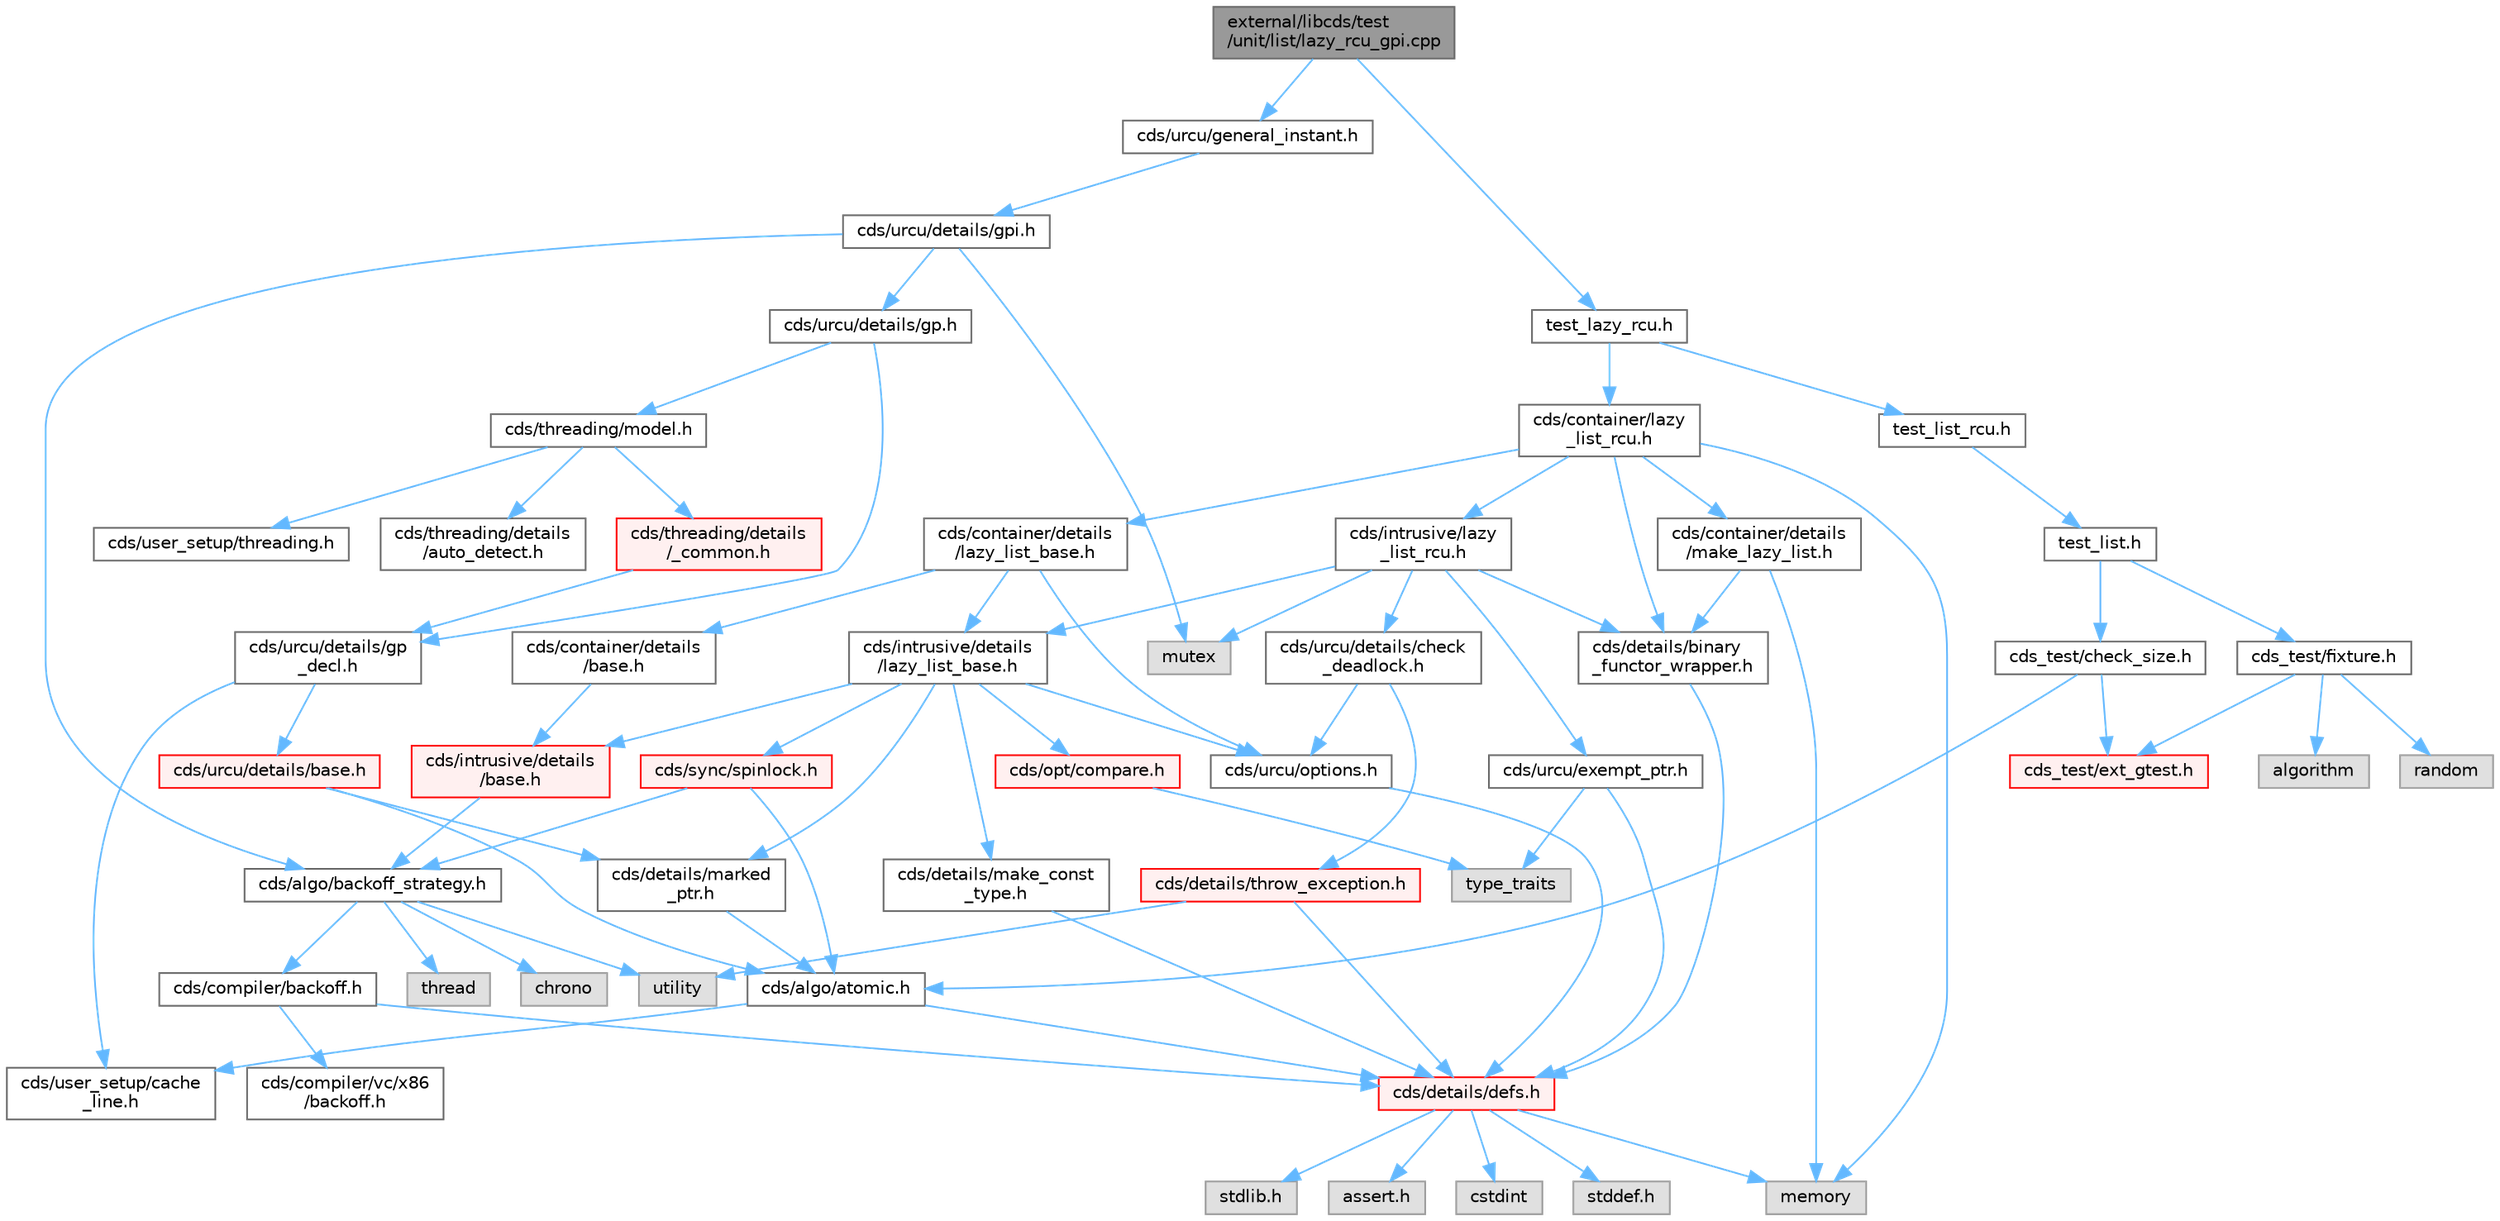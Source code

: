 digraph "external/libcds/test/unit/list/lazy_rcu_gpi.cpp"
{
 // LATEX_PDF_SIZE
  bgcolor="transparent";
  edge [fontname=Helvetica,fontsize=10,labelfontname=Helvetica,labelfontsize=10];
  node [fontname=Helvetica,fontsize=10,shape=box,height=0.2,width=0.4];
  Node1 [id="Node000001",label="external/libcds/test\l/unit/list/lazy_rcu_gpi.cpp",height=0.2,width=0.4,color="gray40", fillcolor="grey60", style="filled", fontcolor="black",tooltip=" "];
  Node1 -> Node2 [id="edge1_Node000001_Node000002",color="steelblue1",style="solid",tooltip=" "];
  Node2 [id="Node000002",label="cds/urcu/general_instant.h",height=0.2,width=0.4,color="grey40", fillcolor="white", style="filled",URL="$general__instant_8h.html",tooltip=" "];
  Node2 -> Node3 [id="edge2_Node000002_Node000003",color="steelblue1",style="solid",tooltip=" "];
  Node3 [id="Node000003",label="cds/urcu/details/gpi.h",height=0.2,width=0.4,color="grey40", fillcolor="white", style="filled",URL="$gpi_8h.html",tooltip=" "];
  Node3 -> Node4 [id="edge3_Node000003_Node000004",color="steelblue1",style="solid",tooltip=" "];
  Node4 [id="Node000004",label="mutex",height=0.2,width=0.4,color="grey60", fillcolor="#E0E0E0", style="filled",tooltip=" "];
  Node3 -> Node5 [id="edge4_Node000003_Node000005",color="steelblue1",style="solid",tooltip=" "];
  Node5 [id="Node000005",label="cds/urcu/details/gp.h",height=0.2,width=0.4,color="grey40", fillcolor="white", style="filled",URL="$gp_8h.html",tooltip=" "];
  Node5 -> Node6 [id="edge5_Node000005_Node000006",color="steelblue1",style="solid",tooltip=" "];
  Node6 [id="Node000006",label="cds/urcu/details/gp\l_decl.h",height=0.2,width=0.4,color="grey40", fillcolor="white", style="filled",URL="$gp__decl_8h.html",tooltip=" "];
  Node6 -> Node7 [id="edge6_Node000006_Node000007",color="steelblue1",style="solid",tooltip=" "];
  Node7 [id="Node000007",label="cds/urcu/details/base.h",height=0.2,width=0.4,color="red", fillcolor="#FFF0F0", style="filled",URL="$external_2libcds_2cds_2urcu_2details_2base_8h.html",tooltip=" "];
  Node7 -> Node8 [id="edge7_Node000007_Node000008",color="steelblue1",style="solid",tooltip=" "];
  Node8 [id="Node000008",label="cds/algo/atomic.h",height=0.2,width=0.4,color="grey40", fillcolor="white", style="filled",URL="$external_2libcds_2cds_2algo_2atomic_8h.html",tooltip=" "];
  Node8 -> Node9 [id="edge8_Node000008_Node000009",color="steelblue1",style="solid",tooltip=" "];
  Node9 [id="Node000009",label="cds/details/defs.h",height=0.2,width=0.4,color="red", fillcolor="#FFF0F0", style="filled",URL="$details_2defs_8h.html",tooltip=" "];
  Node9 -> Node10 [id="edge9_Node000009_Node000010",color="steelblue1",style="solid",tooltip=" "];
  Node10 [id="Node000010",label="stddef.h",height=0.2,width=0.4,color="grey60", fillcolor="#E0E0E0", style="filled",tooltip=" "];
  Node9 -> Node11 [id="edge10_Node000009_Node000011",color="steelblue1",style="solid",tooltip=" "];
  Node11 [id="Node000011",label="stdlib.h",height=0.2,width=0.4,color="grey60", fillcolor="#E0E0E0", style="filled",tooltip=" "];
  Node9 -> Node12 [id="edge11_Node000009_Node000012",color="steelblue1",style="solid",tooltip=" "];
  Node12 [id="Node000012",label="assert.h",height=0.2,width=0.4,color="grey60", fillcolor="#E0E0E0", style="filled",tooltip=" "];
  Node9 -> Node13 [id="edge12_Node000009_Node000013",color="steelblue1",style="solid",tooltip=" "];
  Node13 [id="Node000013",label="cstdint",height=0.2,width=0.4,color="grey60", fillcolor="#E0E0E0", style="filled",tooltip=" "];
  Node9 -> Node17 [id="edge13_Node000009_Node000017",color="steelblue1",style="solid",tooltip=" "];
  Node17 [id="Node000017",label="memory",height=0.2,width=0.4,color="grey60", fillcolor="#E0E0E0", style="filled",tooltip=" "];
  Node8 -> Node22 [id="edge14_Node000008_Node000022",color="steelblue1",style="solid",tooltip=" "];
  Node22 [id="Node000022",label="cds/user_setup/cache\l_line.h",height=0.2,width=0.4,color="grey40", fillcolor="white", style="filled",URL="$cache__line_8h.html",tooltip="Cache-line size definition"];
  Node7 -> Node45 [id="edge15_Node000007_Node000045",color="steelblue1",style="solid",tooltip=" "];
  Node45 [id="Node000045",label="cds/details/marked\l_ptr.h",height=0.2,width=0.4,color="grey40", fillcolor="white", style="filled",URL="$marked__ptr_8h.html",tooltip=" "];
  Node45 -> Node8 [id="edge16_Node000045_Node000008",color="steelblue1",style="solid",tooltip=" "];
  Node6 -> Node22 [id="edge17_Node000006_Node000022",color="steelblue1",style="solid",tooltip=" "];
  Node5 -> Node46 [id="edge18_Node000005_Node000046",color="steelblue1",style="solid",tooltip=" "];
  Node46 [id="Node000046",label="cds/threading/model.h",height=0.2,width=0.4,color="grey40", fillcolor="white", style="filled",URL="$model_8h.html",tooltip=" "];
  Node46 -> Node47 [id="edge19_Node000046_Node000047",color="steelblue1",style="solid",tooltip=" "];
  Node47 [id="Node000047",label="cds/threading/details\l/_common.h",height=0.2,width=0.4,color="red", fillcolor="#FFF0F0", style="filled",URL="$__common_8h.html",tooltip=" "];
  Node47 -> Node6 [id="edge20_Node000047_Node000006",color="steelblue1",style="solid",tooltip=" "];
  Node46 -> Node51 [id="edge21_Node000046_Node000051",color="steelblue1",style="solid",tooltip=" "];
  Node51 [id="Node000051",label="cds/user_setup/threading.h",height=0.2,width=0.4,color="grey40", fillcolor="white", style="filled",URL="$external_2libcds_2cds_2user__setup_2threading_8h.html",tooltip=" "];
  Node46 -> Node52 [id="edge22_Node000046_Node000052",color="steelblue1",style="solid",tooltip=" "];
  Node52 [id="Node000052",label="cds/threading/details\l/auto_detect.h",height=0.2,width=0.4,color="grey40", fillcolor="white", style="filled",URL="$auto__detect_8h.html",tooltip=" "];
  Node3 -> Node53 [id="edge23_Node000003_Node000053",color="steelblue1",style="solid",tooltip=" "];
  Node53 [id="Node000053",label="cds/algo/backoff_strategy.h",height=0.2,width=0.4,color="grey40", fillcolor="white", style="filled",URL="$backoff__strategy_8h.html",tooltip=" "];
  Node53 -> Node41 [id="edge24_Node000053_Node000041",color="steelblue1",style="solid",tooltip=" "];
  Node41 [id="Node000041",label="utility",height=0.2,width=0.4,color="grey60", fillcolor="#E0E0E0", style="filled",tooltip=" "];
  Node53 -> Node36 [id="edge25_Node000053_Node000036",color="steelblue1",style="solid",tooltip=" "];
  Node36 [id="Node000036",label="thread",height=0.2,width=0.4,color="grey60", fillcolor="#E0E0E0", style="filled",tooltip=" "];
  Node53 -> Node54 [id="edge26_Node000053_Node000054",color="steelblue1",style="solid",tooltip=" "];
  Node54 [id="Node000054",label="chrono",height=0.2,width=0.4,color="grey60", fillcolor="#E0E0E0", style="filled",tooltip=" "];
  Node53 -> Node55 [id="edge27_Node000053_Node000055",color="steelblue1",style="solid",tooltip=" "];
  Node55 [id="Node000055",label="cds/compiler/backoff.h",height=0.2,width=0.4,color="grey40", fillcolor="white", style="filled",URL="$backoff_8h.html",tooltip=" "];
  Node55 -> Node9 [id="edge28_Node000055_Node000009",color="steelblue1",style="solid",tooltip=" "];
  Node55 -> Node56 [id="edge29_Node000055_Node000056",color="steelblue1",style="solid",tooltip=" "];
  Node56 [id="Node000056",label="cds/compiler/vc/x86\l/backoff.h",height=0.2,width=0.4,color="grey40", fillcolor="white", style="filled",URL="$vc_2x86_2backoff_8h.html",tooltip=" "];
  Node1 -> Node57 [id="edge30_Node000001_Node000057",color="steelblue1",style="solid",tooltip=" "];
  Node57 [id="Node000057",label="test_lazy_rcu.h",height=0.2,width=0.4,color="grey40", fillcolor="white", style="filled",URL="$test__lazy__rcu_8h.html",tooltip=" "];
  Node57 -> Node58 [id="edge31_Node000057_Node000058",color="steelblue1",style="solid",tooltip=" "];
  Node58 [id="Node000058",label="test_list_rcu.h",height=0.2,width=0.4,color="grey40", fillcolor="white", style="filled",URL="$test__list__rcu_8h.html",tooltip=" "];
  Node58 -> Node59 [id="edge32_Node000058_Node000059",color="steelblue1",style="solid",tooltip=" "];
  Node59 [id="Node000059",label="test_list.h",height=0.2,width=0.4,color="grey40", fillcolor="white", style="filled",URL="$test__list_8h.html",tooltip=" "];
  Node59 -> Node60 [id="edge33_Node000059_Node000060",color="steelblue1",style="solid",tooltip=" "];
  Node60 [id="Node000060",label="cds_test/check_size.h",height=0.2,width=0.4,color="grey40", fillcolor="white", style="filled",URL="$check__size_8h.html",tooltip=" "];
  Node60 -> Node61 [id="edge34_Node000060_Node000061",color="steelblue1",style="solid",tooltip=" "];
  Node61 [id="Node000061",label="cds_test/ext_gtest.h",height=0.2,width=0.4,color="red", fillcolor="#FFF0F0", style="filled",URL="$ext__gtest_8h.html",tooltip=" "];
  Node60 -> Node8 [id="edge35_Node000060_Node000008",color="steelblue1",style="solid",tooltip=" "];
  Node59 -> Node63 [id="edge36_Node000059_Node000063",color="steelblue1",style="solid",tooltip=" "];
  Node63 [id="Node000063",label="cds_test/fixture.h",height=0.2,width=0.4,color="grey40", fillcolor="white", style="filled",URL="$fixture_8h.html",tooltip=" "];
  Node63 -> Node61 [id="edge37_Node000063_Node000061",color="steelblue1",style="solid",tooltip=" "];
  Node63 -> Node64 [id="edge38_Node000063_Node000064",color="steelblue1",style="solid",tooltip=" "];
  Node64 [id="Node000064",label="algorithm",height=0.2,width=0.4,color="grey60", fillcolor="#E0E0E0", style="filled",tooltip=" "];
  Node63 -> Node65 [id="edge39_Node000063_Node000065",color="steelblue1",style="solid",tooltip=" "];
  Node65 [id="Node000065",label="random",height=0.2,width=0.4,color="grey60", fillcolor="#E0E0E0", style="filled",tooltip=" "];
  Node57 -> Node66 [id="edge40_Node000057_Node000066",color="steelblue1",style="solid",tooltip=" "];
  Node66 [id="Node000066",label="cds/container/lazy\l_list_rcu.h",height=0.2,width=0.4,color="grey40", fillcolor="white", style="filled",URL="$container_2lazy__list__rcu_8h.html",tooltip=" "];
  Node66 -> Node17 [id="edge41_Node000066_Node000017",color="steelblue1",style="solid",tooltip=" "];
  Node66 -> Node67 [id="edge42_Node000066_Node000067",color="steelblue1",style="solid",tooltip=" "];
  Node67 [id="Node000067",label="cds/container/details\l/lazy_list_base.h",height=0.2,width=0.4,color="grey40", fillcolor="white", style="filled",URL="$container_2details_2lazy__list__base_8h.html",tooltip=" "];
  Node67 -> Node68 [id="edge43_Node000067_Node000068",color="steelblue1",style="solid",tooltip=" "];
  Node68 [id="Node000068",label="cds/container/details\l/base.h",height=0.2,width=0.4,color="grey40", fillcolor="white", style="filled",URL="$external_2libcds_2cds_2container_2details_2base_8h.html",tooltip=" "];
  Node68 -> Node69 [id="edge44_Node000068_Node000069",color="steelblue1",style="solid",tooltip=" "];
  Node69 [id="Node000069",label="cds/intrusive/details\l/base.h",height=0.2,width=0.4,color="red", fillcolor="#FFF0F0", style="filled",URL="$external_2libcds_2cds_2intrusive_2details_2base_8h.html",tooltip=" "];
  Node69 -> Node53 [id="edge45_Node000069_Node000053",color="steelblue1",style="solid",tooltip=" "];
  Node67 -> Node74 [id="edge46_Node000067_Node000074",color="steelblue1",style="solid",tooltip=" "];
  Node74 [id="Node000074",label="cds/intrusive/details\l/lazy_list_base.h",height=0.2,width=0.4,color="grey40", fillcolor="white", style="filled",URL="$intrusive_2details_2lazy__list__base_8h.html",tooltip=" "];
  Node74 -> Node69 [id="edge47_Node000074_Node000069",color="steelblue1",style="solid",tooltip=" "];
  Node74 -> Node75 [id="edge48_Node000074_Node000075",color="steelblue1",style="solid",tooltip=" "];
  Node75 [id="Node000075",label="cds/opt/compare.h",height=0.2,width=0.4,color="red", fillcolor="#FFF0F0", style="filled",URL="$external_2libcds_2cds_2opt_2compare_8h.html",tooltip=" "];
  Node75 -> Node25 [id="edge49_Node000075_Node000025",color="steelblue1",style="solid",tooltip=" "];
  Node25 [id="Node000025",label="type_traits",height=0.2,width=0.4,color="grey60", fillcolor="#E0E0E0", style="filled",tooltip=" "];
  Node74 -> Node45 [id="edge50_Node000074_Node000045",color="steelblue1",style="solid",tooltip=" "];
  Node74 -> Node77 [id="edge51_Node000074_Node000077",color="steelblue1",style="solid",tooltip=" "];
  Node77 [id="Node000077",label="cds/details/make_const\l_type.h",height=0.2,width=0.4,color="grey40", fillcolor="white", style="filled",URL="$make__const__type_8h.html",tooltip=" "];
  Node77 -> Node9 [id="edge52_Node000077_Node000009",color="steelblue1",style="solid",tooltip=" "];
  Node74 -> Node78 [id="edge53_Node000074_Node000078",color="steelblue1",style="solid",tooltip=" "];
  Node78 [id="Node000078",label="cds/sync/spinlock.h",height=0.2,width=0.4,color="red", fillcolor="#FFF0F0", style="filled",URL="$sync_2spinlock_8h.html",tooltip=" "];
  Node78 -> Node8 [id="edge54_Node000078_Node000008",color="steelblue1",style="solid",tooltip=" "];
  Node78 -> Node53 [id="edge55_Node000078_Node000053",color="steelblue1",style="solid",tooltip=" "];
  Node74 -> Node79 [id="edge56_Node000074_Node000079",color="steelblue1",style="solid",tooltip=" "];
  Node79 [id="Node000079",label="cds/urcu/options.h",height=0.2,width=0.4,color="grey40", fillcolor="white", style="filled",URL="$urcu_2options_8h.html",tooltip=" "];
  Node79 -> Node9 [id="edge57_Node000079_Node000009",color="steelblue1",style="solid",tooltip=" "];
  Node67 -> Node79 [id="edge58_Node000067_Node000079",color="steelblue1",style="solid",tooltip=" "];
  Node66 -> Node80 [id="edge59_Node000066_Node000080",color="steelblue1",style="solid",tooltip=" "];
  Node80 [id="Node000080",label="cds/intrusive/lazy\l_list_rcu.h",height=0.2,width=0.4,color="grey40", fillcolor="white", style="filled",URL="$intrusive_2lazy__list__rcu_8h.html",tooltip=" "];
  Node80 -> Node4 [id="edge60_Node000080_Node000004",color="steelblue1",style="solid",tooltip=" "];
  Node80 -> Node74 [id="edge61_Node000080_Node000074",color="steelblue1",style="solid",tooltip=" "];
  Node80 -> Node81 [id="edge62_Node000080_Node000081",color="steelblue1",style="solid",tooltip=" "];
  Node81 [id="Node000081",label="cds/urcu/details/check\l_deadlock.h",height=0.2,width=0.4,color="grey40", fillcolor="white", style="filled",URL="$check__deadlock_8h.html",tooltip=" "];
  Node81 -> Node79 [id="edge63_Node000081_Node000079",color="steelblue1",style="solid",tooltip=" "];
  Node81 -> Node39 [id="edge64_Node000081_Node000039",color="steelblue1",style="solid",tooltip=" "];
  Node39 [id="Node000039",label="cds/details/throw_exception.h",height=0.2,width=0.4,color="red", fillcolor="#FFF0F0", style="filled",URL="$throw__exception_8h.html",tooltip=" "];
  Node39 -> Node9 [id="edge65_Node000039_Node000009",color="steelblue1",style="solid",tooltip=" "];
  Node39 -> Node41 [id="edge66_Node000039_Node000041",color="steelblue1",style="solid",tooltip=" "];
  Node80 -> Node82 [id="edge67_Node000080_Node000082",color="steelblue1",style="solid",tooltip=" "];
  Node82 [id="Node000082",label="cds/details/binary\l_functor_wrapper.h",height=0.2,width=0.4,color="grey40", fillcolor="white", style="filled",URL="$binary__functor__wrapper_8h.html",tooltip=" "];
  Node82 -> Node9 [id="edge68_Node000082_Node000009",color="steelblue1",style="solid",tooltip=" "];
  Node80 -> Node83 [id="edge69_Node000080_Node000083",color="steelblue1",style="solid",tooltip=" "];
  Node83 [id="Node000083",label="cds/urcu/exempt_ptr.h",height=0.2,width=0.4,color="grey40", fillcolor="white", style="filled",URL="$exempt__ptr_8h.html",tooltip=" "];
  Node83 -> Node25 [id="edge70_Node000083_Node000025",color="steelblue1",style="solid",tooltip=" "];
  Node83 -> Node9 [id="edge71_Node000083_Node000009",color="steelblue1",style="solid",tooltip=" "];
  Node66 -> Node82 [id="edge72_Node000066_Node000082",color="steelblue1",style="solid",tooltip=" "];
  Node66 -> Node84 [id="edge73_Node000066_Node000084",color="steelblue1",style="solid",tooltip=" "];
  Node84 [id="Node000084",label="cds/container/details\l/make_lazy_list.h",height=0.2,width=0.4,color="grey40", fillcolor="white", style="filled",URL="$make__lazy__list_8h.html",tooltip=" "];
  Node84 -> Node82 [id="edge74_Node000084_Node000082",color="steelblue1",style="solid",tooltip=" "];
  Node84 -> Node17 [id="edge75_Node000084_Node000017",color="steelblue1",style="solid",tooltip=" "];
}

